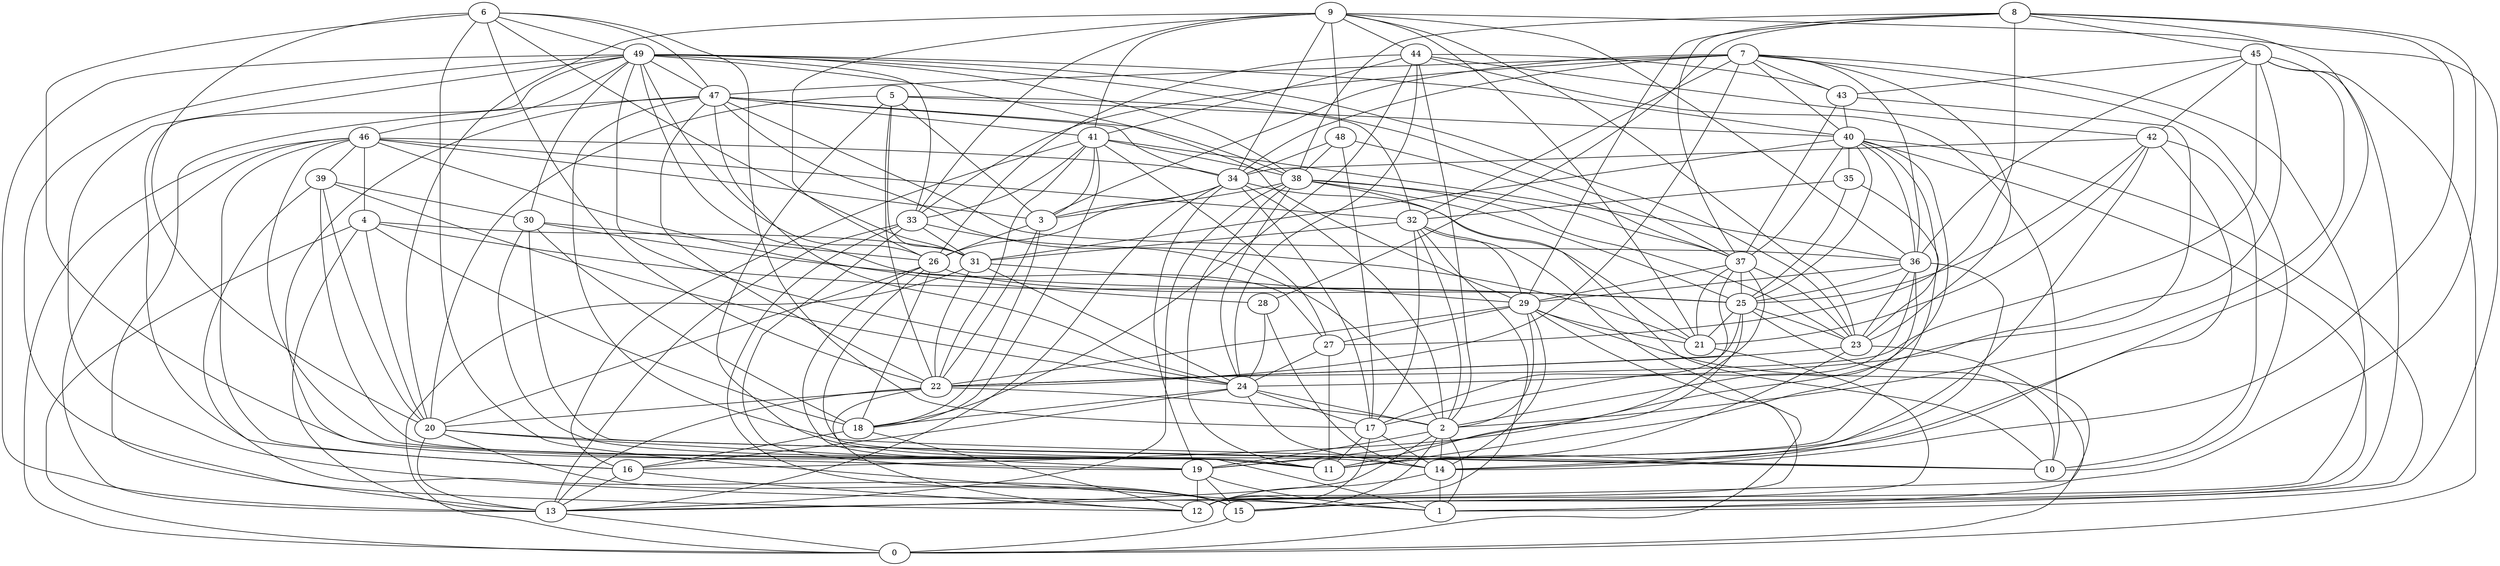 digraph GG_graph {

subgraph G_graph {
edge [color = black]
"8" -> "38" [dir = none]
"8" -> "45" [dir = none]
"5" -> "32" [dir = none]
"5" -> "11" [dir = none]
"39" -> "15" [dir = none]
"33" -> "13" [dir = none]
"33" -> "19" [dir = none]
"33" -> "15" [dir = none]
"38" -> "3" [dir = none]
"38" -> "13" [dir = none]
"38" -> "24" [dir = none]
"38" -> "11" [dir = none]
"38" -> "10" [dir = none]
"15" -> "0" [dir = none]
"13" -> "0" [dir = none]
"19" -> "1" [dir = none]
"36" -> "29" [dir = none]
"36" -> "23" [dir = none]
"36" -> "11" [dir = none]
"36" -> "25" [dir = none]
"36" -> "14" [dir = none]
"29" -> "27" [dir = none]
"29" -> "22" [dir = none]
"37" -> "21" [dir = none]
"34" -> "17" [dir = none]
"34" -> "2" [dir = none]
"34" -> "3" [dir = none]
"34" -> "13" [dir = none]
"14" -> "1" [dir = none]
"14" -> "12" [dir = none]
"20" -> "10" [dir = none]
"44" -> "42" [dir = none]
"44" -> "26" [dir = none]
"47" -> "19" [dir = none]
"47" -> "36" [dir = none]
"47" -> "21" [dir = none]
"30" -> "10" [dir = none]
"30" -> "26" [dir = none]
"45" -> "43" [dir = none]
"45" -> "0" [dir = none]
"45" -> "22" [dir = none]
"6" -> "49" [dir = none]
"6" -> "22" [dir = none]
"6" -> "11" [dir = none]
"6" -> "20" [dir = none]
"3" -> "22" [dir = none]
"3" -> "26" [dir = none]
"3" -> "18" [dir = none]
"21" -> "15" [dir = none]
"23" -> "1" [dir = none]
"46" -> "28" [dir = none]
"46" -> "16" [dir = none]
"46" -> "39" [dir = none]
"46" -> "34" [dir = none]
"46" -> "32" [dir = none]
"48" -> "38" [dir = none]
"48" -> "17" [dir = none]
"18" -> "16" [dir = none]
"9" -> "26" [dir = none]
"9" -> "23" [dir = none]
"22" -> "20" [dir = none]
"22" -> "13" [dir = none]
"22" -> "12" [dir = none]
"43" -> "16" [dir = none]
"4" -> "31" [dir = none]
"4" -> "0" [dir = none]
"4" -> "25" [dir = none]
"4" -> "18" [dir = none]
"40" -> "2" [dir = none]
"40" -> "36" [dir = none]
"40" -> "31" [dir = none]
"42" -> "11" [dir = none]
"42" -> "14" [dir = none]
"49" -> "29" [dir = none]
"49" -> "27" [dir = none]
"49" -> "37" [dir = none]
"2" -> "1" [dir = none]
"2" -> "14" [dir = none]
"25" -> "21" [dir = none]
"25" -> "22" [dir = none]
"25" -> "10" [dir = none]
"26" -> "20" [dir = none]
"26" -> "1" [dir = none]
"32" -> "0" [dir = none]
"32" -> "29" [dir = none]
"7" -> "33" [dir = none]
"7" -> "22" [dir = none]
"7" -> "40" [dir = none]
"7" -> "43" [dir = none]
"7" -> "47" [dir = none]
"35" -> "11" [dir = none]
"35" -> "25" [dir = none]
"27" -> "24" [dir = none]
"28" -> "24" [dir = none]
"41" -> "16" [dir = none]
"41" -> "22" [dir = none]
"24" -> "17" [dir = none]
"24" -> "16" [dir = none]
"37" -> "25" [dir = none]
"37" -> "19" [dir = none]
"49" -> "16" [dir = none]
"6" -> "31" [dir = none]
"2" -> "15" [dir = none]
"29" -> "21" [dir = none]
"8" -> "13" [dir = none]
"45" -> "15" [dir = none]
"45" -> "24" [dir = none]
"44" -> "43" [dir = none]
"46" -> "3" [dir = none]
"4" -> "13" [dir = none]
"2" -> "19" [dir = none]
"25" -> "11" [dir = none]
"24" -> "18" [dir = none]
"32" -> "2" [dir = none]
"47" -> "13" [dir = none]
"9" -> "21" [dir = none]
"23" -> "22" [dir = none]
"28" -> "14" [dir = none]
"49" -> "46" [dir = none]
"17" -> "14" [dir = none]
"9" -> "34" [dir = none]
"42" -> "21" [dir = none]
"43" -> "40" [dir = none]
"8" -> "37" [dir = none]
"2" -> "13" [dir = none]
"45" -> "2" [dir = none]
"20" -> "19" [dir = none]
"40" -> "35" [dir = none]
"40" -> "37" [dir = none]
"30" -> "25" [dir = none]
"37" -> "17" [dir = none]
"26" -> "25" [dir = none]
"40" -> "1" [dir = none]
"19" -> "15" [dir = none]
"9" -> "44" [dir = none]
"49" -> "12" [dir = none]
"32" -> "17" [dir = none]
"30" -> "18" [dir = none]
"27" -> "11" [dir = none]
"38" -> "37" [dir = none]
"40" -> "15" [dir = none]
"5" -> "31" [dir = none]
"29" -> "2" [dir = none]
"25" -> "23" [dir = none]
"35" -> "32" [dir = none]
"46" -> "11" [dir = none]
"5" -> "22" [dir = none]
"7" -> "3" [dir = none]
"30" -> "14" [dir = none]
"8" -> "11" [dir = none]
"41" -> "38" [dir = none]
"39" -> "24" [dir = none]
"46" -> "13" [dir = none]
"9" -> "48" [dir = none]
"44" -> "41" [dir = none]
"44" -> "24" [dir = none]
"39" -> "11" [dir = none]
"47" -> "38" [dir = none]
"24" -> "14" [dir = none]
"20" -> "13" [dir = none]
"9" -> "33" [dir = none]
"8" -> "14" [dir = none]
"9" -> "36" [dir = none]
"8" -> "29" [dir = none]
"6" -> "17" [dir = none]
"49" -> "26" [dir = none]
"23" -> "19" [dir = none]
"9" -> "20" [dir = none]
"29" -> "12" [dir = none]
"17" -> "12" [dir = none]
"24" -> "2" [dir = none]
"17" -> "11" [dir = none]
"47" -> "34" [dir = none]
"42" -> "34" [dir = none]
"20" -> "15" [dir = none]
"7" -> "32" [dir = none]
"44" -> "10" [dir = none]
"34" -> "21" [dir = none]
"42" -> "10" [dir = none]
"39" -> "30" [dir = none]
"31" -> "22" [dir = none]
"9" -> "1" [dir = none]
"7" -> "36" [dir = none]
"36" -> "17" [dir = none]
"39" -> "20" [dir = none]
"33" -> "31" [dir = none]
"47" -> "22" [dir = none]
"44" -> "18" [dir = none]
"5" -> "40" [dir = none]
"18" -> "12" [dir = none]
"6" -> "47" [dir = none]
"40" -> "23" [dir = none]
"5" -> "20" [dir = none]
"38" -> "25" [dir = none]
"49" -> "38" [dir = none]
"7" -> "10" [dir = none]
"41" -> "33" [dir = none]
"32" -> "31" [dir = none]
"46" -> "0" [dir = none]
"32" -> "12" [dir = none]
"48" -> "37" [dir = none]
"31" -> "0" [dir = none]
"9" -> "41" [dir = none]
"49" -> "23" [dir = none]
"6" -> "1" [dir = none]
"33" -> "2" [dir = none]
"5" -> "3" [dir = none]
"43" -> "37" [dir = none]
"48" -> "34" [dir = none]
"29" -> "14" [dir = none]
"34" -> "26" [dir = none]
"45" -> "36" [dir = none]
"26" -> "18" [dir = none]
"29" -> "0" [dir = none]
"4" -> "20" [dir = none]
"41" -> "3" [dir = none]
"44" -> "2" [dir = none]
"46" -> "4" [dir = none]
"47" -> "41" [dir = none]
"8" -> "27" [dir = none]
"47" -> "10" [dir = none]
"49" -> "30" [dir = none]
"42" -> "25" [dir = none]
"34" -> "19" [dir = none]
"49" -> "40" [dir = none]
"7" -> "12" [dir = none]
"22" -> "2" [dir = none]
"41" -> "27" [dir = none]
"41" -> "36" [dir = none]
"49" -> "13" [dir = none]
"26" -> "11" [dir = none]
"7" -> "34" [dir = none]
"8" -> "28" [dir = none]
"7" -> "23" [dir = none]
"49" -> "1" [dir = none]
"45" -> "42" [dir = none]
"19" -> "12" [dir = none]
"37" -> "29" [dir = none]
"49" -> "24" [dir = none]
"49" -> "33" [dir = none]
"47" -> "24" [dir = none]
"31" -> "24" [dir = none]
"16" -> "13" [dir = none]
"41" -> "18" [dir = none]
"49" -> "47" [dir = none]
"40" -> "25" [dir = none]
"38" -> "23" [dir = none]
"16" -> "12" [dir = none]
"37" -> "23" [dir = none]
"31" -> "29" [dir = none]
}

}
